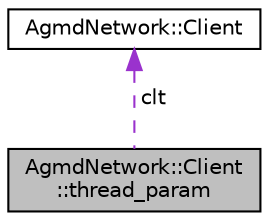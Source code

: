 digraph "AgmdNetwork::Client::thread_param"
{
  edge [fontname="Helvetica",fontsize="10",labelfontname="Helvetica",labelfontsize="10"];
  node [fontname="Helvetica",fontsize="10",shape=record];
  Node1 [label="AgmdNetwork::Client\l::thread_param",height=0.2,width=0.4,color="black", fillcolor="grey75", style="filled" fontcolor="black"];
  Node2 -> Node1 [dir="back",color="darkorchid3",fontsize="10",style="dashed",label=" clt" ];
  Node2 [label="AgmdNetwork::Client",height=0.2,width=0.4,color="black", fillcolor="white", style="filled",URL="$class_agmd_network_1_1_client.html"];
}
